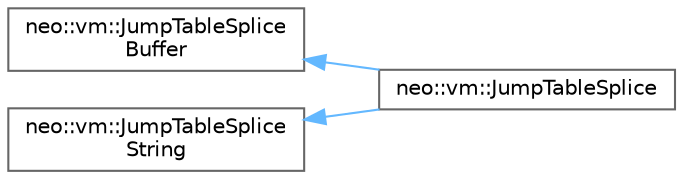 digraph "Graphical Class Hierarchy"
{
 // LATEX_PDF_SIZE
  bgcolor="transparent";
  edge [fontname=Helvetica,fontsize=10,labelfontname=Helvetica,labelfontsize=10];
  node [fontname=Helvetica,fontsize=10,shape=box,height=0.2,width=0.4];
  rankdir="LR";
  Node0 [id="Node000000",label="neo::vm::JumpTableSplice\lBuffer",height=0.2,width=0.4,color="grey40", fillcolor="white", style="filled",URL="$classneo_1_1vm_1_1_jump_table_splice_buffer.html",tooltip="Buffer-related splice opcode handlers for the JumpTable."];
  Node0 -> Node1 [id="edge313_Node000000_Node000001",dir="back",color="steelblue1",style="solid",tooltip=" "];
  Node1 [id="Node000001",label="neo::vm::JumpTableSplice",height=0.2,width=0.4,color="grey40", fillcolor="white", style="filled",URL="$classneo_1_1vm_1_1_jump_table_splice.html",tooltip="Splice-related opcode handlers for the JumpTable."];
  Node2 [id="Node000002",label="neo::vm::JumpTableSplice\lString",height=0.2,width=0.4,color="grey40", fillcolor="white", style="filled",URL="$classneo_1_1vm_1_1_jump_table_splice_string.html",tooltip="String-related splice opcode handlers for the JumpTable."];
  Node2 -> Node1 [id="edge314_Node000002_Node000001",dir="back",color="steelblue1",style="solid",tooltip=" "];
}
